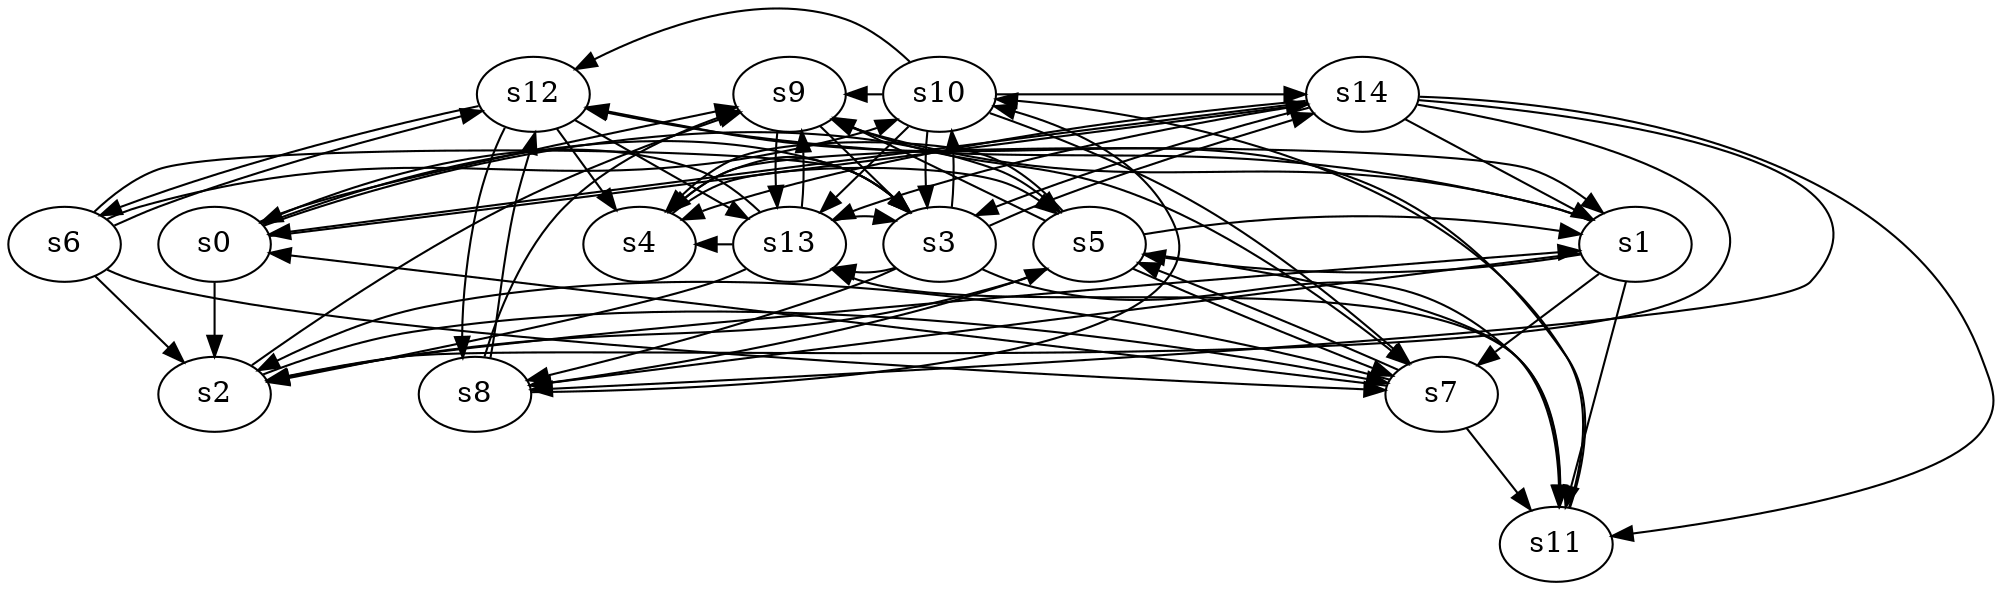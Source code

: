 digraph game_0717_complex_15 {
    s0 [name="s0", player=1, target=1];
    s1 [name="s1", player=0];
    s2 [name="s2", player=1];
    s3 [name="s3", player=1];
    s4 [name="s4", player=1];
    s5 [name="s5", player=0];
    s6 [name="s6", player=1, target=1];
    s7 [name="s7", player=0];
    s8 [name="s8", player=0];
    s9 [name="s9", player=1];
    s10 [name="s10", player=1];
    s11 [name="s11", player=0];
    s12 [name="s12", player=1];
    s13 [name="s13", player=1];
    s14 [name="s14", player=1, target=1];

    s0 -> s2;
    s0 -> s3 [constraint="!(time % 4 == 3)"];
    s0 -> s5 [constraint="time % 8 == 3"];
    s0 -> s9 [constraint="time % 5 == 4 || time % 5 == 4"];
    s0 -> s14 [constraint="time == 0 || time == 5 || time == 6 || time == 9 || time == 11"];
    s1 -> s5 [constraint="time == 5 || time == 18"];
    s1 -> s7;
    s1 -> s8 [constraint="time % 8 == 7"];
    s1 -> s9 [constraint="time % 8 == 7"];
    s1 -> s11;
    s1 -> s12 [constraint="time % 8 == 1"];
    s2 -> s1 [constraint="time % 3 == 2 && time % 4 == 1"];
    s2 -> s7 [constraint="time % 5 == 1"];
    s2 -> s9 [constraint="time % 7 == 5"];
    s3 -> s4 [constraint="!(time % 4 == 3)"];
    s3 -> s8;
    s3 -> s10 [constraint="time % 3 == 0 || time % 3 == 0"];
    s3 -> s11 [constraint="!(time % 2 == 0)"];
    s3 -> s13 [constraint="time % 5 == 2 || time % 3 == 0"];
    s3 -> s14 [constraint="!(time % 5 == 0)"];
    s4 -> s1 [constraint="time == 12"];
    s4 -> s5 [constraint="time % 3 == 0 || time % 3 == 1"];
    s5 -> s1 [constraint="time % 3 == 1 || time % 3 == 0"];
    s5 -> s2;
    s5 -> s4 [constraint="time == 14"];
    s5 -> s7;
    s5 -> s9 [constraint="!(time % 2 == 0)"];
    s5 -> s11 [constraint="time % 4 == 0 && time % 5 == 2"];
    s6 -> s2;
    s6 -> s3 [constraint="time % 4 == 0"];
    s6 -> s7 [constraint="!(time % 2 == 0)"];
    s6 -> s10 [constraint="time == 2 || time == 12 || time == 13"];
    s6 -> s12 [constraint="time % 4 == 1 || time % 3 == 1"];
    s7 -> s0 [constraint="time % 3 == 2"];
    s7 -> s2 [constraint="!(time % 3 == 1)"];
    s7 -> s5 [constraint="time == 13"];
    s7 -> s11;
    s8 -> s5 [constraint="time == 1 || time == 12"];
    s8 -> s9 [constraint="time % 3 == 0 && time % 3 == 0"];
    s8 -> s10 [constraint="!(time % 5 == 1)"];
    s8 -> s12 [constraint="time % 2 == 1 || time % 3 == 1"];
    s9 -> s3 [constraint="time % 7 == 2"];
    s9 -> s7;
    s9 -> s13;
    s10 -> s3;
    s10 -> s7 [constraint="time == 2"];
    s10 -> s9 [constraint="time % 2 == 0 && time % 3 == 0"];
    s10 -> s12 [constraint="time == 4"];
    s10 -> s13 [constraint="time % 2 == 0 || time % 4 == 1"];
    s10 -> s14 [constraint="time == 15"];
    s11 -> s10 [constraint="time % 3 == 0 || time % 5 == 4"];
    s11 -> s12 [constraint="time % 3 == 1 || time % 2 == 0"];
    s11 -> s13 [constraint="!(time % 6 == 3)"];
    s12 -> s4;
    s12 -> s6;
    s12 -> s8;
    s12 -> s13;
    s13 -> s0 [constraint="time % 5 == 1"];
    s13 -> s2 [constraint="time == 4 || time == 7 || time == 12"];
    s13 -> s3 [constraint="time % 5 == 2 || time % 4 == 2"];
    s13 -> s4 [constraint="!(time % 5 == 1)"];
    s13 -> s9 [constraint="time == 17"];
    s14 -> s0 [constraint="time % 4 == 1 && time % 5 == 1"];
    s14 -> s1;
    s14 -> s2 [constraint="time == 4"];
    s14 -> s3;
    s14 -> s4 [constraint="time == 7 || time == 8 || time == 11"];
    s14 -> s8 [constraint="time == 2 || time == 6 || time == 7 || time == 11 || time == 12"];
    s14 -> s11;
    s14 -> s13;
}
